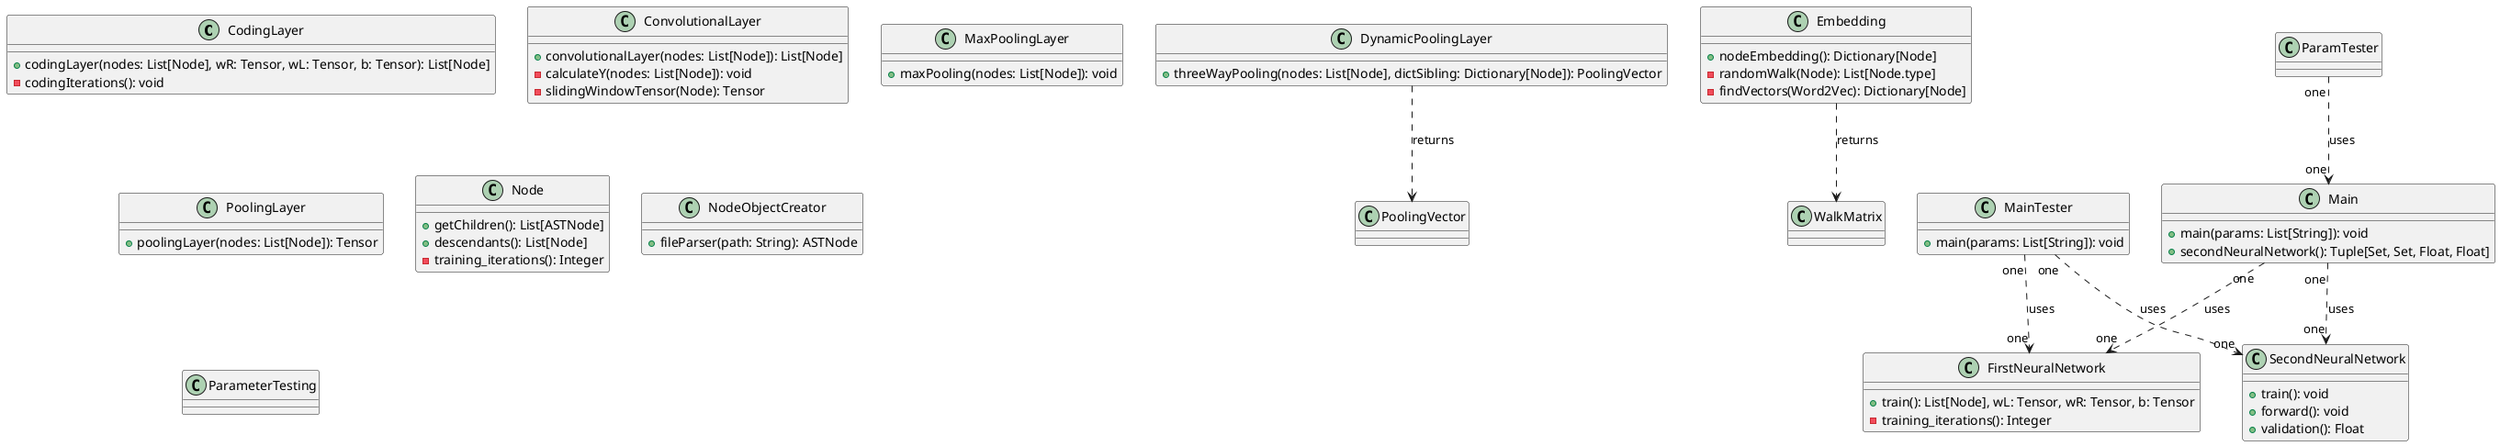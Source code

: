 @startuml TBCNN-model

' main classes and its main methods



' Layers
class CodingLayer {
    + codingLayer(nodes: List[Node], wR: Tensor, wL: Tensor, b: Tensor): List[Node]
    - codingIterations(): void
}

class ConvolutionalLayer {
    + convolutionalLayer(nodes: List[Node]): List[Node]
    - calculateY(nodes: List[Node]): void
    - slidingWindowTensor(Node): Tensor
}

class MaxPoolingLayer {
    + maxPooling(nodes: List[Node]): void
}

class DynamicPoolingLayer {
    + threeWayPooling(nodes: List[Node], dictSibling: Dictionary[Node]): PoolingVector
}


class PoolingLayer {
    + poolingLayer(nodes: List[Node]): Tensor
}


' First neural network
class Embedding {
    + nodeEmbedding(): Dictionary[Node]
    - randomWalk(Node): List[Node.type]
    - findVectors(Word2Vec): Dictionary[Node]
}


class FirstNeuralNetwork {

    + train(): List[Node], wL: Tensor, wR: Tensor, b: Tensor
    - training_iterations(): Integer
}

class Node {

    + getChildren(): List[ASTNode]
    + descendants(): List[Node]
    - training_iterations(): Integer
}

class SecondNeuralNetwork {
    + train(): void
    + forward(): void
    + validation(): Float
}

class NodeObjectCreator {
    + fileParser(path: String): ASTNode
}

class Main {
    + main(params: List[String]): void
    + secondNeuralNetwork(): Tuple[Set, Set, Float, Float]
}

class MainTester {
    + main(params: List[String]): void
}

class ParameterTesting {

}


' relationships between classes

DynamicPoolingLayer ..> PoolingVector : returns
Embedding ..> WalkMatrix : returns


Main "one" ..> "one" FirstNeuralNetwork : uses
Main "one" ..> "one" SecondNeuralNetwork : uses

ParamTester "one" ..> "one" Main : uses

MainTester "one" ..> "one" FirstNeuralNetwork : uses
MainTester "one" ..> "one" SecondNeuralNetwork : uses

@enduml
